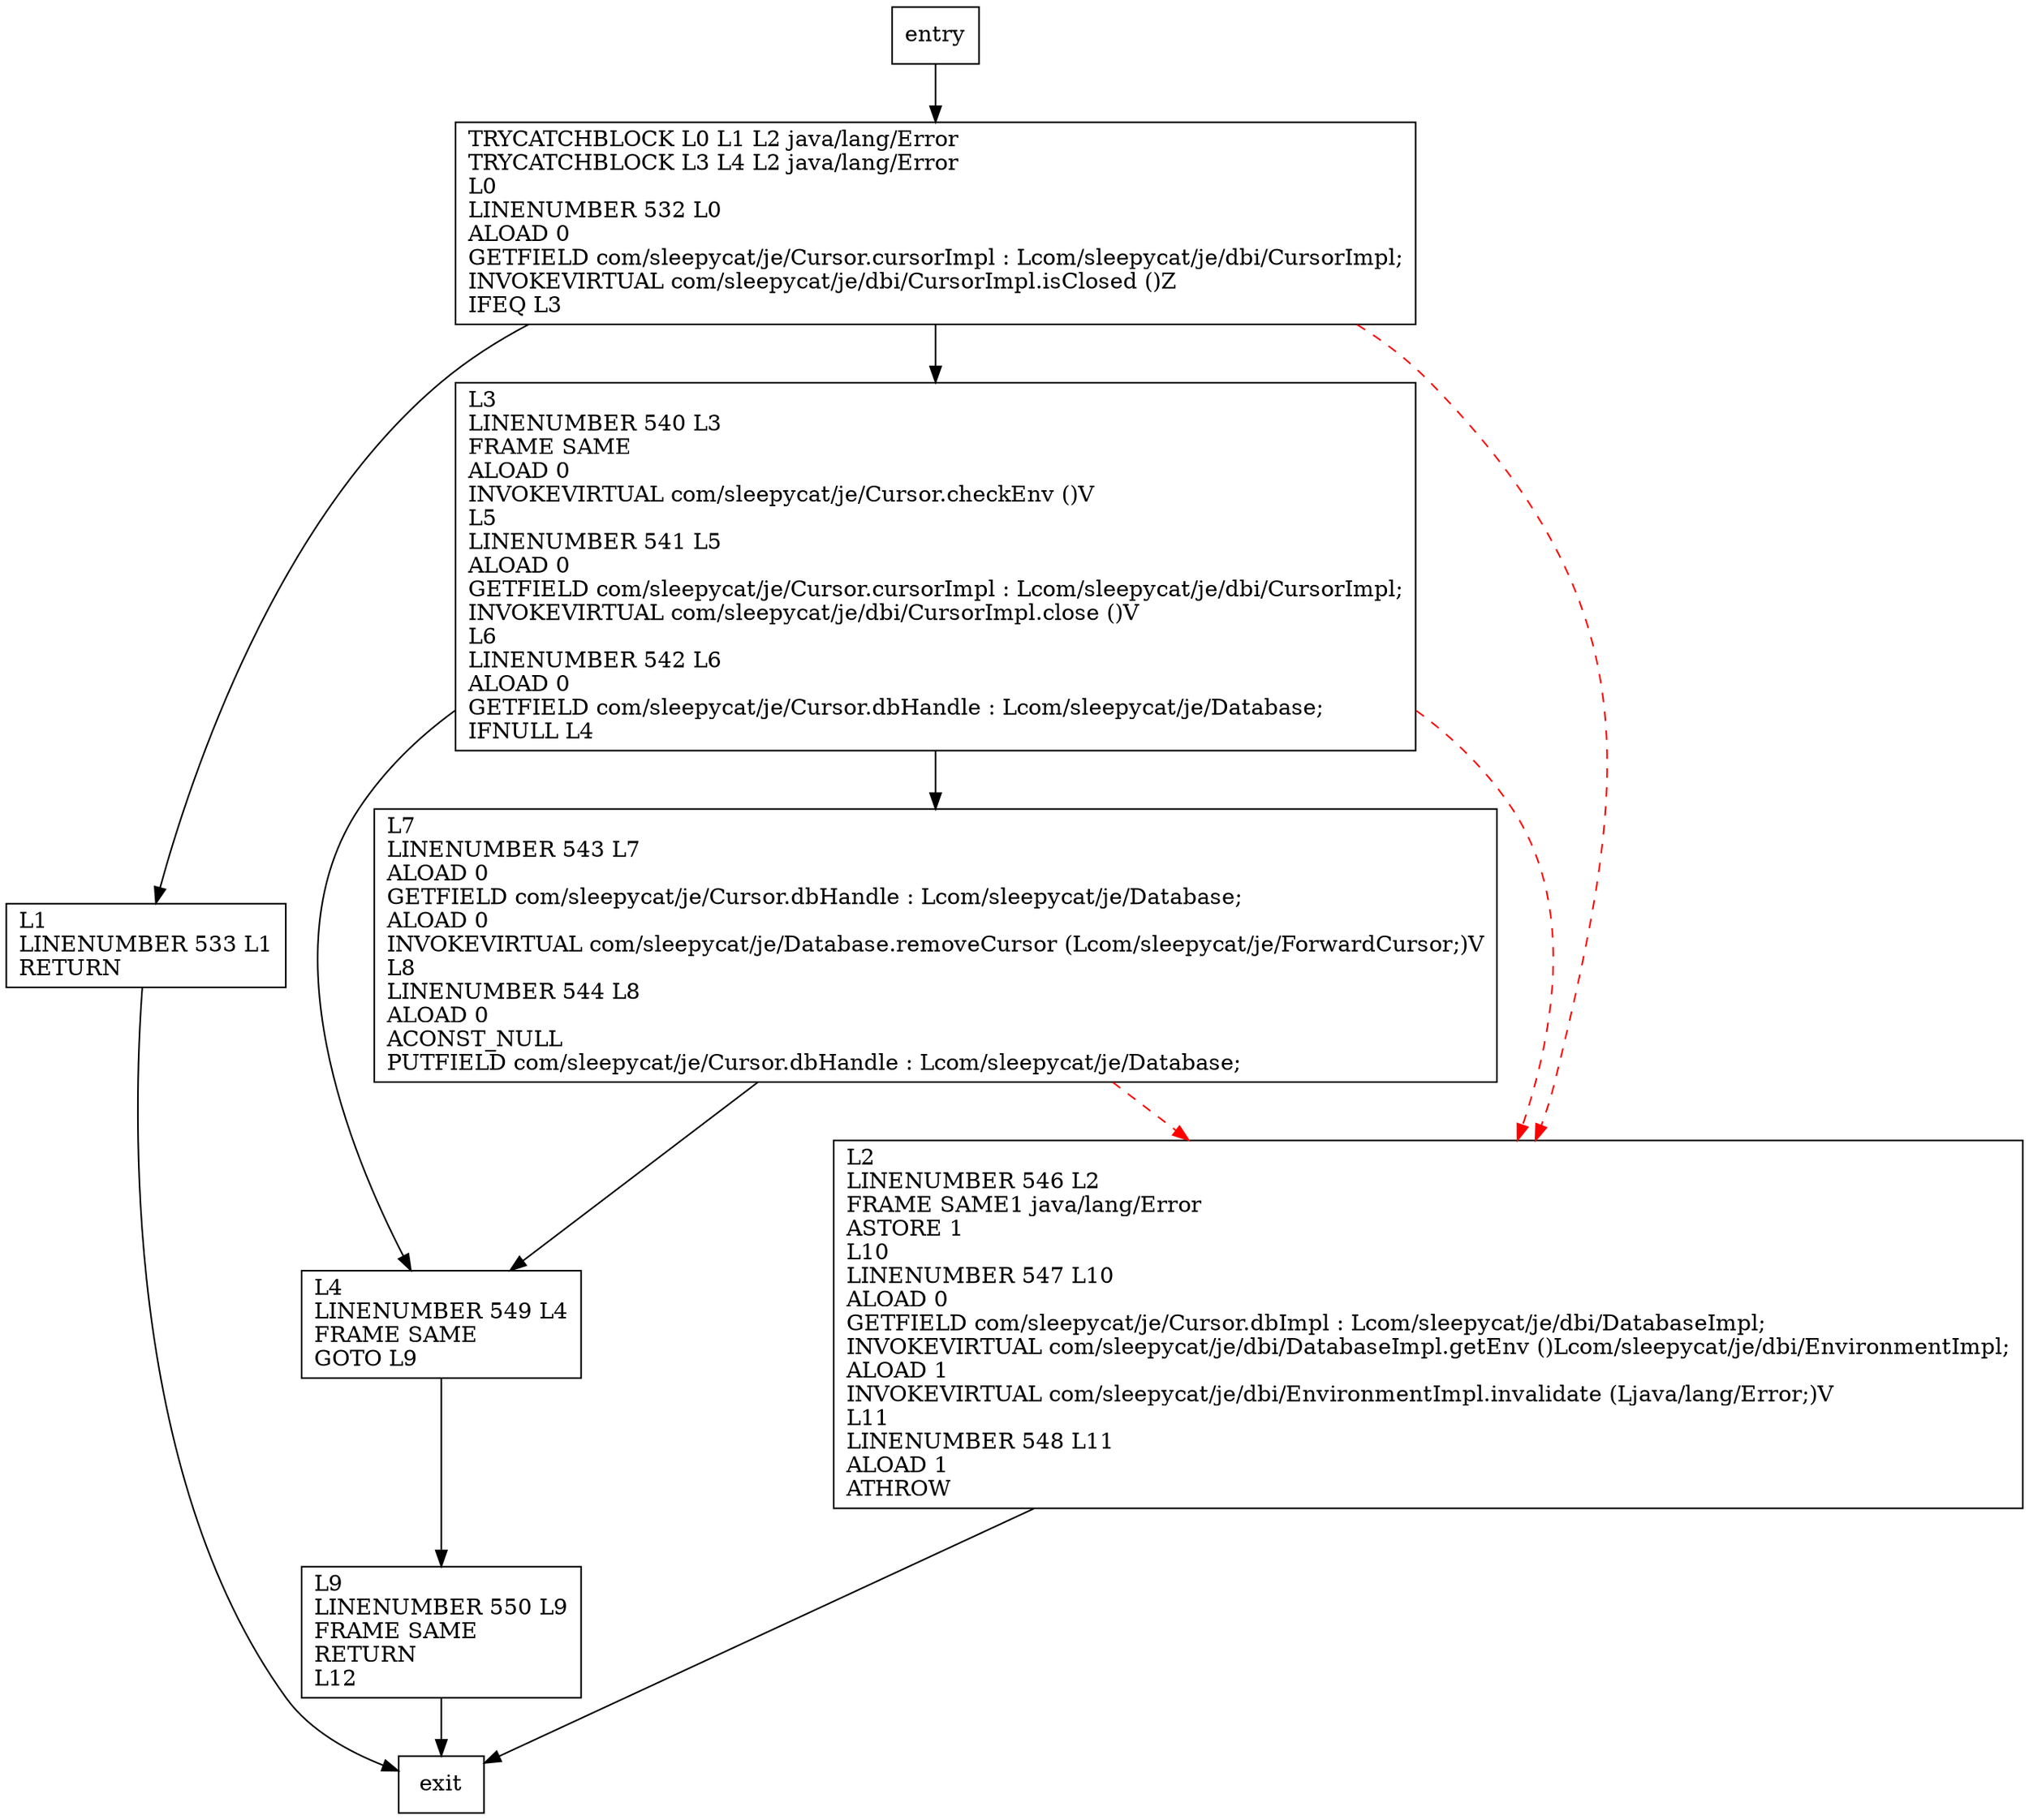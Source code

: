 digraph close {
node [shape=record];
1436791351 [label="L9\lLINENUMBER 550 L9\lFRAME SAME\lRETURN\lL12\l"];
946984601 [label="L7\lLINENUMBER 543 L7\lALOAD 0\lGETFIELD com/sleepycat/je/Cursor.dbHandle : Lcom/sleepycat/je/Database;\lALOAD 0\lINVOKEVIRTUAL com/sleepycat/je/Database.removeCursor (Lcom/sleepycat/je/ForwardCursor;)V\lL8\lLINENUMBER 544 L8\lALOAD 0\lACONST_NULL\lPUTFIELD com/sleepycat/je/Cursor.dbHandle : Lcom/sleepycat/je/Database;\l"];
652311011 [label="L1\lLINENUMBER 533 L1\lRETURN\l"];
647901962 [label="L3\lLINENUMBER 540 L3\lFRAME SAME\lALOAD 0\lINVOKEVIRTUAL com/sleepycat/je/Cursor.checkEnv ()V\lL5\lLINENUMBER 541 L5\lALOAD 0\lGETFIELD com/sleepycat/je/Cursor.cursorImpl : Lcom/sleepycat/je/dbi/CursorImpl;\lINVOKEVIRTUAL com/sleepycat/je/dbi/CursorImpl.close ()V\lL6\lLINENUMBER 542 L6\lALOAD 0\lGETFIELD com/sleepycat/je/Cursor.dbHandle : Lcom/sleepycat/je/Database;\lIFNULL L4\l"];
260541215 [label="TRYCATCHBLOCK L0 L1 L2 java/lang/Error\lTRYCATCHBLOCK L3 L4 L2 java/lang/Error\lL0\lLINENUMBER 532 L0\lALOAD 0\lGETFIELD com/sleepycat/je/Cursor.cursorImpl : Lcom/sleepycat/je/dbi/CursorImpl;\lINVOKEVIRTUAL com/sleepycat/je/dbi/CursorImpl.isClosed ()Z\lIFEQ L3\l"];
207371388 [label="L2\lLINENUMBER 546 L2\lFRAME SAME1 java/lang/Error\lASTORE 1\lL10\lLINENUMBER 547 L10\lALOAD 0\lGETFIELD com/sleepycat/je/Cursor.dbImpl : Lcom/sleepycat/je/dbi/DatabaseImpl;\lINVOKEVIRTUAL com/sleepycat/je/dbi/DatabaseImpl.getEnv ()Lcom/sleepycat/je/dbi/EnvironmentImpl;\lALOAD 1\lINVOKEVIRTUAL com/sleepycat/je/dbi/EnvironmentImpl.invalidate (Ljava/lang/Error;)V\lL11\lLINENUMBER 548 L11\lALOAD 1\lATHROW\l"];
359832501 [label="L4\lLINENUMBER 549 L4\lFRAME SAME\lGOTO L9\l"];
entry;
exit;
1436791351 -> exit
entry -> 260541215
946984601 -> 207371388 [style=dashed, color=red]
946984601 -> 359832501
652311011 -> exit
647901962 -> 946984601
647901962 -> 207371388 [style=dashed, color=red]
647901962 -> 359832501
260541215 -> 652311011
260541215 -> 647901962
260541215 -> 207371388 [style=dashed, color=red]
207371388 -> exit
359832501 -> 1436791351
}
